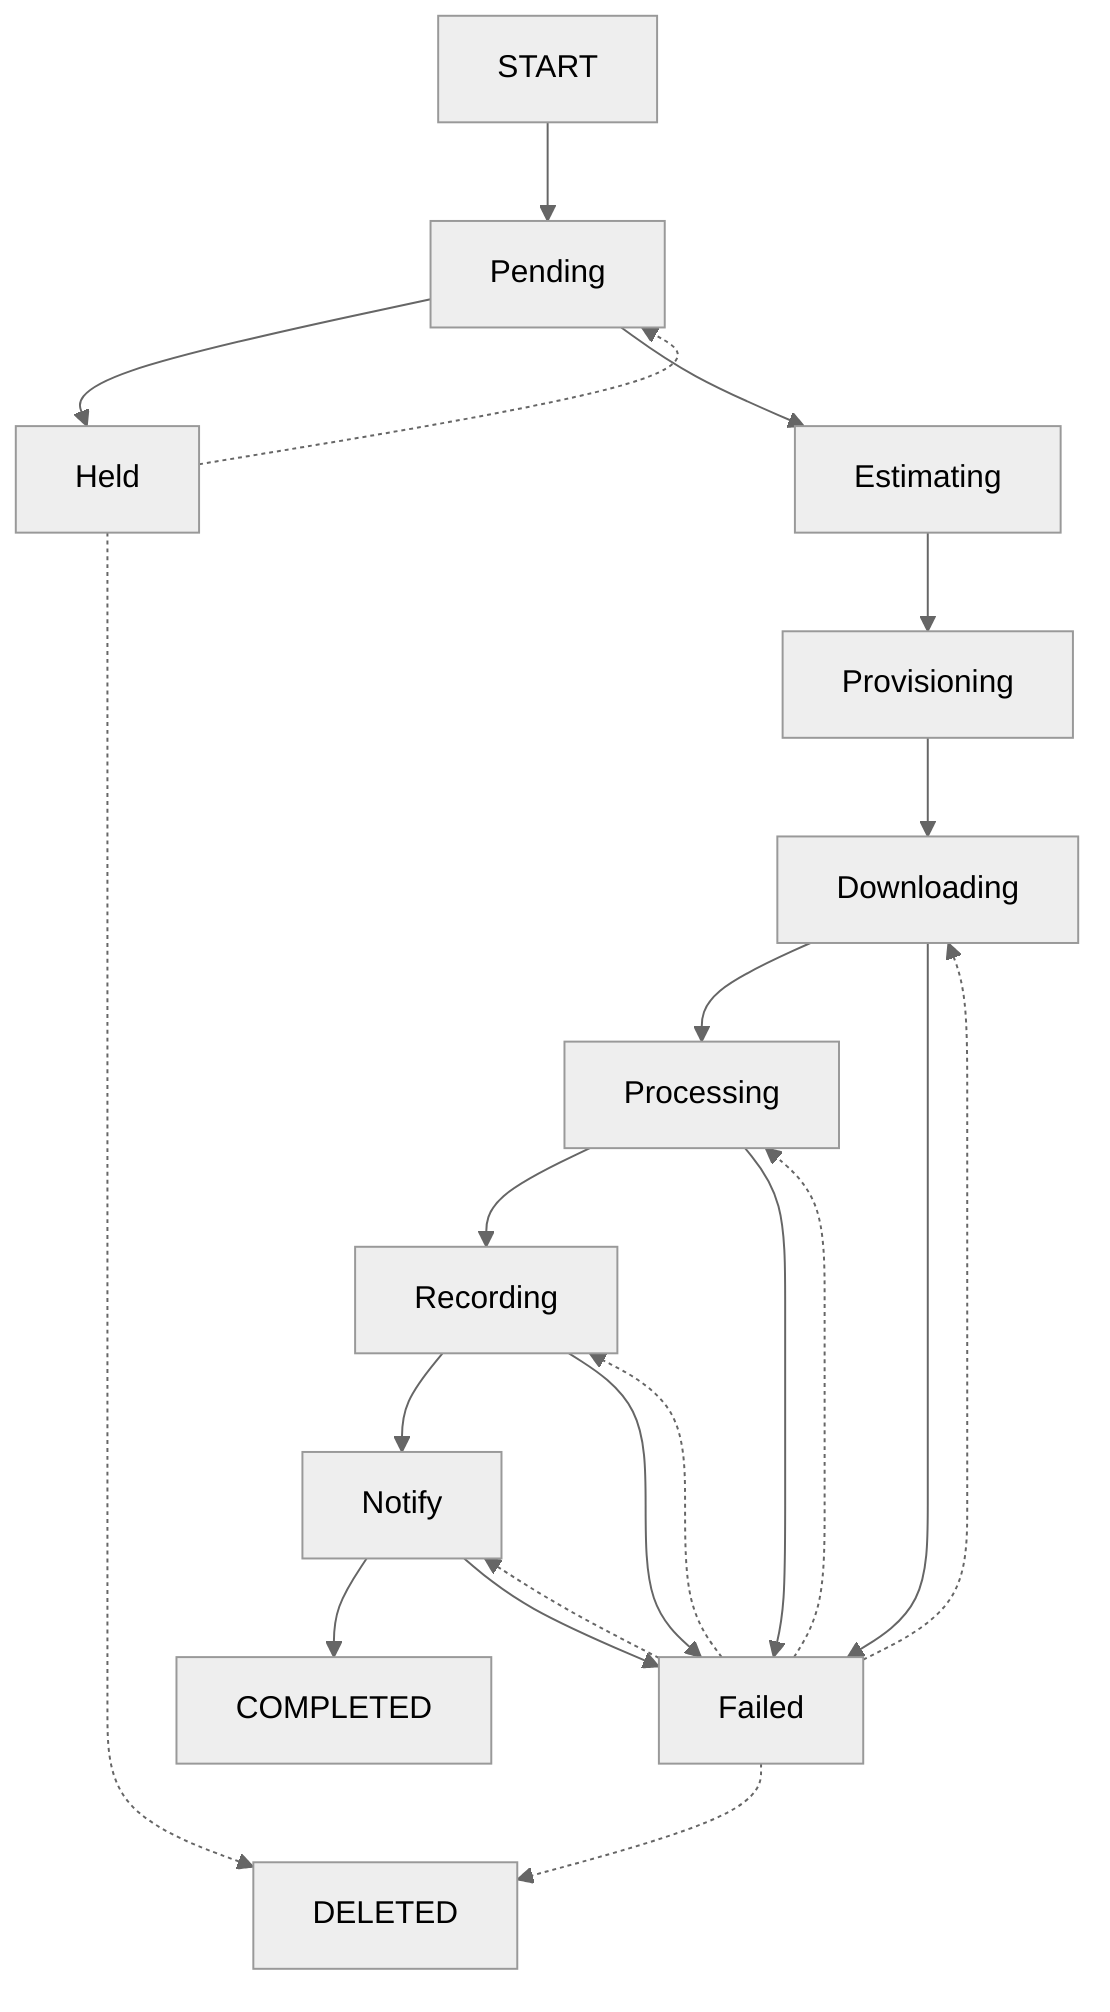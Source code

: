 %%{init: {'theme': 'neutral', 'securityLevel': 'loose', 'themeVariables': {'fontFamily': 'arial'}}}%%
graph TD
  START --> Pending
  Pending --> Held
  Pending --> Estimating
  Held -.-> Pending
  Estimating --> Provisioning
  Provisioning --> Downloading
  Downloading --> Processing
  Downloading --> Failed
  Failed -.-> Downloading
  Processing --> Recording
  Processing --> Failed
  Failed -.-> Processing
  Recording --> Notify
  Recording --> Failed
  Failed -.-> Recording
  Notify --> COMPLETED
  Notify --> Failed
  Failed -.-> Notify
  Failed -.-> DELETED
  Held -.-> DELETED